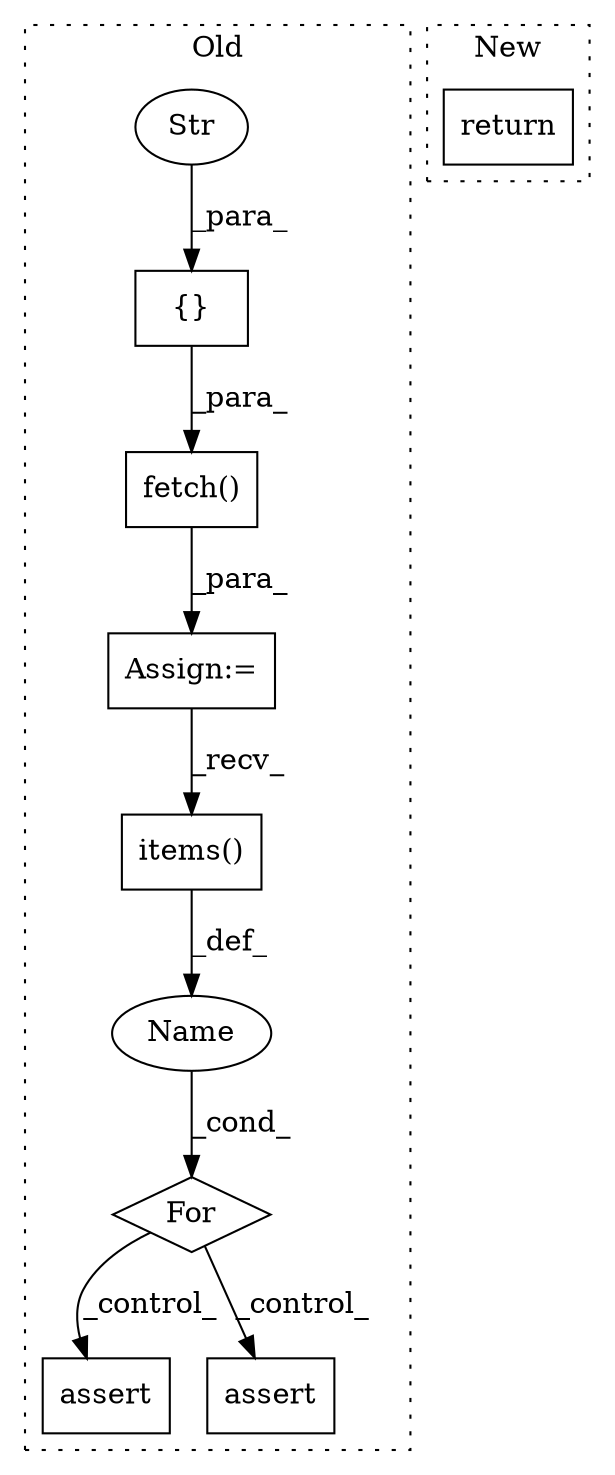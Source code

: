 digraph G {
subgraph cluster0 {
1 [label="fetch()" a="75" s="12670,12694" l="13,43" shape="box"];
3 [label="Assign:=" a="68" s="12667" l="3" shape="box"];
4 [label="{}" a="59" s="12683,12693" l="1,0" shape="box"];
5 [label="Str" a="66" s="12684" l="9" shape="ellipse"];
6 [label="items()" a="75" s="12757" l="12" shape="box"];
7 [label="assert" a="65" s="12840" l="7" shape="box"];
8 [label="Name" a="87" s="12752" l="1" shape="ellipse"];
9 [label="assert" a="65" s="12783" l="7" shape="box"];
10 [label="For" a="107" s="12746,12769" l="4,14" shape="diamond"];
label = "Old";
style="dotted";
}
subgraph cluster1 {
2 [label="return" a="93" s="13003" l="6" shape="box"];
label = "New";
style="dotted";
}
1 -> 3 [label="_para_"];
3 -> 6 [label="_recv_"];
4 -> 1 [label="_para_"];
5 -> 4 [label="_para_"];
6 -> 8 [label="_def_"];
8 -> 10 [label="_cond_"];
10 -> 7 [label="_control_"];
10 -> 9 [label="_control_"];
}